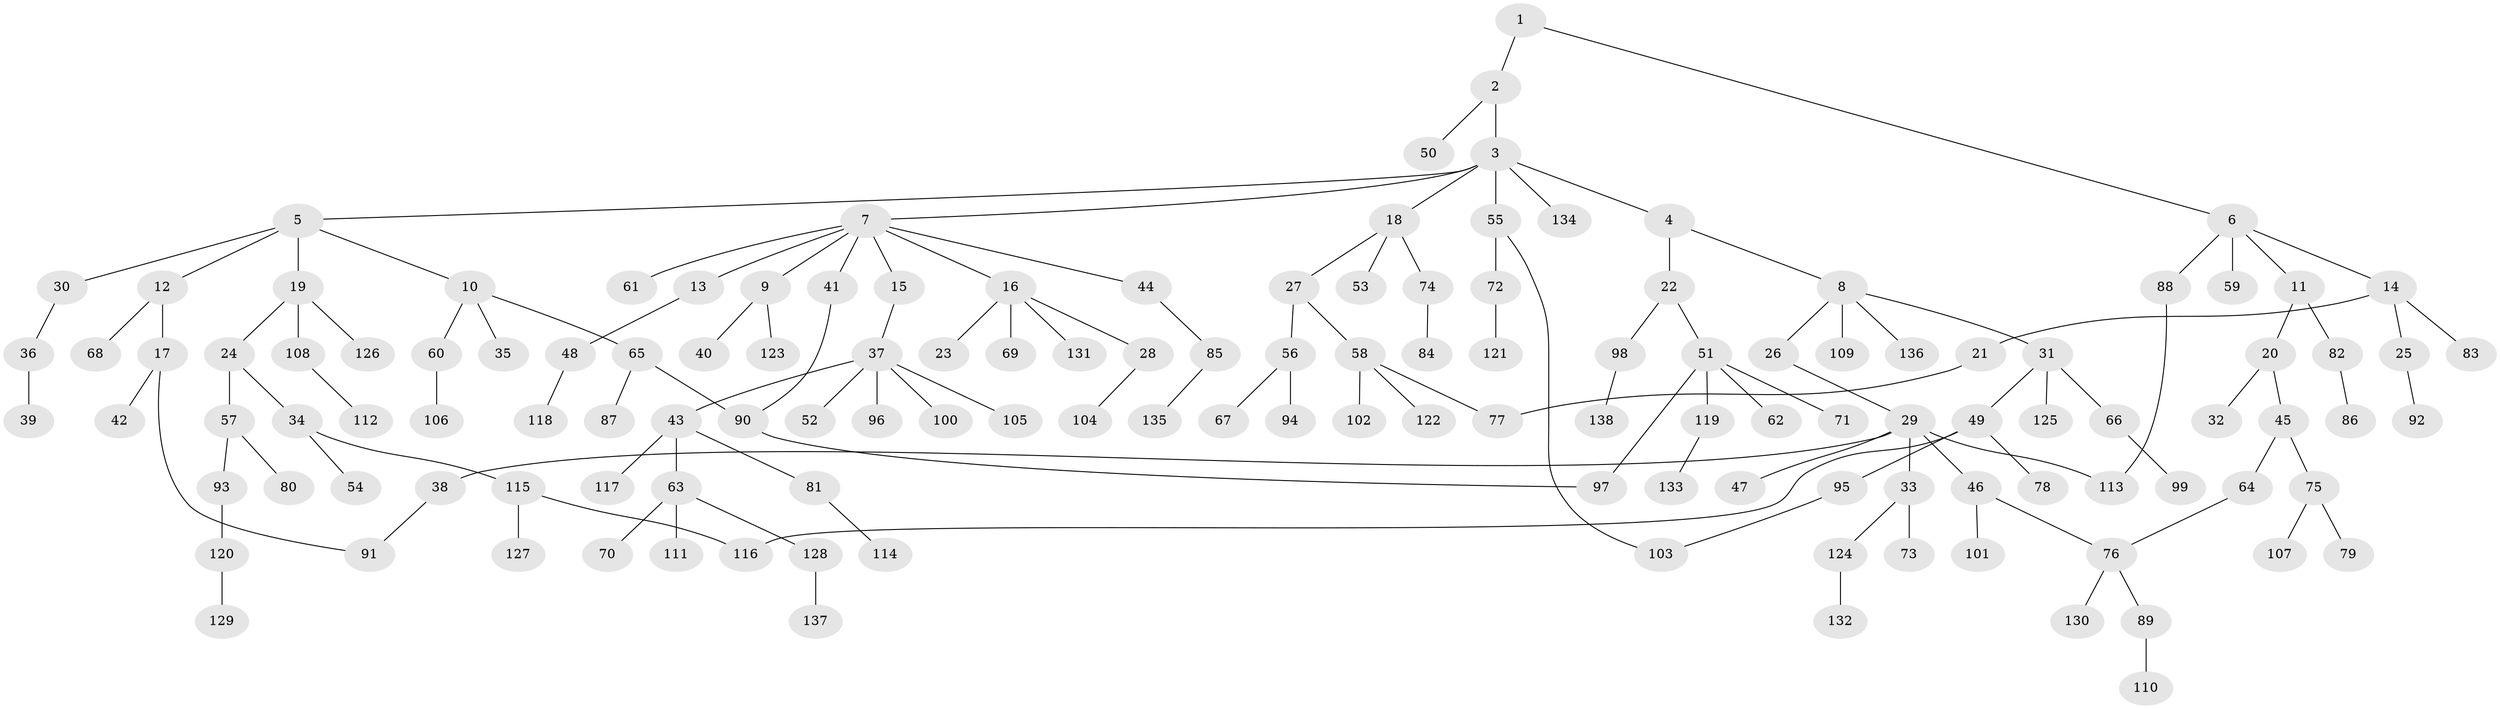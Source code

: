 // coarse degree distribution, {3: 0.17525773195876287, 6: 0.020618556701030927, 4: 0.08247422680412371, 5: 0.05154639175257732, 7: 0.010309278350515464, 2: 0.17525773195876287, 1: 0.4845360824742268}
// Generated by graph-tools (version 1.1) at 2025/41/03/06/25 10:41:26]
// undirected, 138 vertices, 145 edges
graph export_dot {
graph [start="1"]
  node [color=gray90,style=filled];
  1;
  2;
  3;
  4;
  5;
  6;
  7;
  8;
  9;
  10;
  11;
  12;
  13;
  14;
  15;
  16;
  17;
  18;
  19;
  20;
  21;
  22;
  23;
  24;
  25;
  26;
  27;
  28;
  29;
  30;
  31;
  32;
  33;
  34;
  35;
  36;
  37;
  38;
  39;
  40;
  41;
  42;
  43;
  44;
  45;
  46;
  47;
  48;
  49;
  50;
  51;
  52;
  53;
  54;
  55;
  56;
  57;
  58;
  59;
  60;
  61;
  62;
  63;
  64;
  65;
  66;
  67;
  68;
  69;
  70;
  71;
  72;
  73;
  74;
  75;
  76;
  77;
  78;
  79;
  80;
  81;
  82;
  83;
  84;
  85;
  86;
  87;
  88;
  89;
  90;
  91;
  92;
  93;
  94;
  95;
  96;
  97;
  98;
  99;
  100;
  101;
  102;
  103;
  104;
  105;
  106;
  107;
  108;
  109;
  110;
  111;
  112;
  113;
  114;
  115;
  116;
  117;
  118;
  119;
  120;
  121;
  122;
  123;
  124;
  125;
  126;
  127;
  128;
  129;
  130;
  131;
  132;
  133;
  134;
  135;
  136;
  137;
  138;
  1 -- 2;
  1 -- 6;
  2 -- 3;
  2 -- 50;
  3 -- 4;
  3 -- 5;
  3 -- 7;
  3 -- 18;
  3 -- 55;
  3 -- 134;
  4 -- 8;
  4 -- 22;
  5 -- 10;
  5 -- 12;
  5 -- 19;
  5 -- 30;
  6 -- 11;
  6 -- 14;
  6 -- 59;
  6 -- 88;
  7 -- 9;
  7 -- 13;
  7 -- 15;
  7 -- 16;
  7 -- 41;
  7 -- 44;
  7 -- 61;
  8 -- 26;
  8 -- 31;
  8 -- 109;
  8 -- 136;
  9 -- 40;
  9 -- 123;
  10 -- 35;
  10 -- 60;
  10 -- 65;
  11 -- 20;
  11 -- 82;
  12 -- 17;
  12 -- 68;
  13 -- 48;
  14 -- 21;
  14 -- 25;
  14 -- 83;
  15 -- 37;
  16 -- 23;
  16 -- 28;
  16 -- 69;
  16 -- 131;
  17 -- 42;
  17 -- 91;
  18 -- 27;
  18 -- 53;
  18 -- 74;
  19 -- 24;
  19 -- 108;
  19 -- 126;
  20 -- 32;
  20 -- 45;
  21 -- 77;
  22 -- 51;
  22 -- 98;
  24 -- 34;
  24 -- 57;
  25 -- 92;
  26 -- 29;
  27 -- 56;
  27 -- 58;
  28 -- 104;
  29 -- 33;
  29 -- 38;
  29 -- 46;
  29 -- 47;
  29 -- 113;
  30 -- 36;
  31 -- 49;
  31 -- 66;
  31 -- 125;
  33 -- 73;
  33 -- 124;
  34 -- 54;
  34 -- 115;
  36 -- 39;
  37 -- 43;
  37 -- 52;
  37 -- 96;
  37 -- 100;
  37 -- 105;
  38 -- 91;
  41 -- 90;
  43 -- 63;
  43 -- 81;
  43 -- 117;
  44 -- 85;
  45 -- 64;
  45 -- 75;
  46 -- 76;
  46 -- 101;
  48 -- 118;
  49 -- 78;
  49 -- 95;
  49 -- 116;
  51 -- 62;
  51 -- 71;
  51 -- 119;
  51 -- 97;
  55 -- 72;
  55 -- 103;
  56 -- 67;
  56 -- 94;
  57 -- 80;
  57 -- 93;
  58 -- 102;
  58 -- 122;
  58 -- 77;
  60 -- 106;
  63 -- 70;
  63 -- 111;
  63 -- 128;
  64 -- 76;
  65 -- 87;
  65 -- 90;
  66 -- 99;
  72 -- 121;
  74 -- 84;
  75 -- 79;
  75 -- 107;
  76 -- 89;
  76 -- 130;
  81 -- 114;
  82 -- 86;
  85 -- 135;
  88 -- 113;
  89 -- 110;
  90 -- 97;
  93 -- 120;
  95 -- 103;
  98 -- 138;
  108 -- 112;
  115 -- 127;
  115 -- 116;
  119 -- 133;
  120 -- 129;
  124 -- 132;
  128 -- 137;
}
